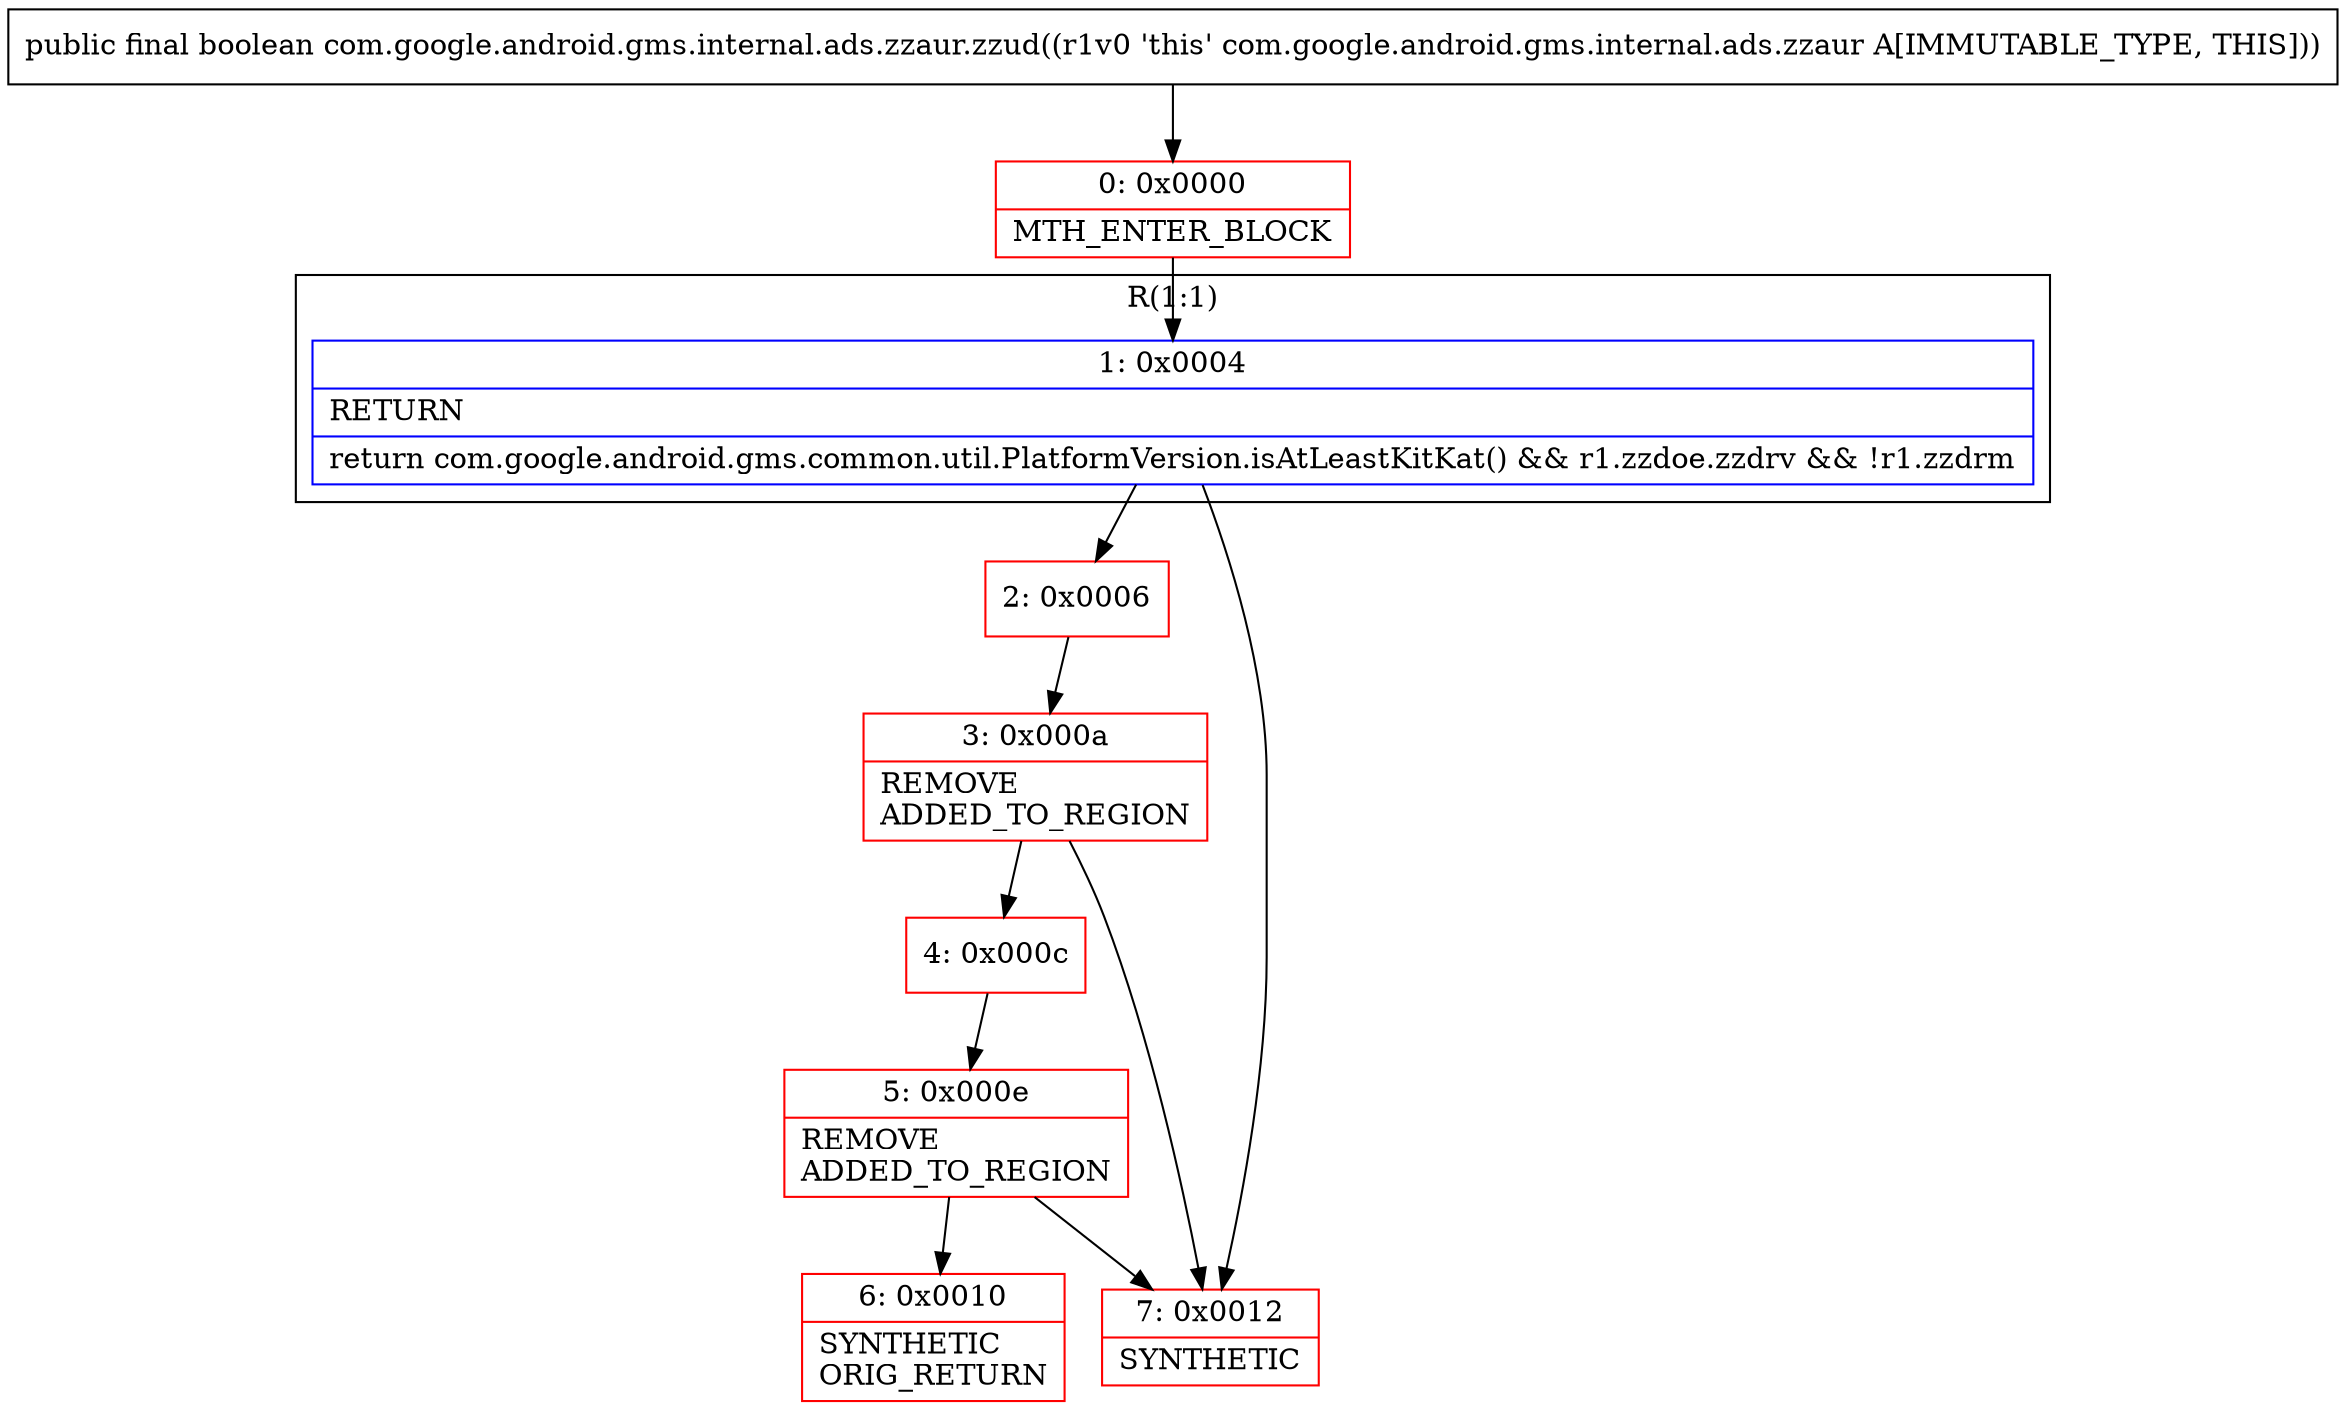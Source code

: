 digraph "CFG forcom.google.android.gms.internal.ads.zzaur.zzud()Z" {
subgraph cluster_Region_399317045 {
label = "R(1:1)";
node [shape=record,color=blue];
Node_1 [shape=record,label="{1\:\ 0x0004|RETURN\l|return com.google.android.gms.common.util.PlatformVersion.isAtLeastKitKat() && r1.zzdoe.zzdrv && !r1.zzdrm\l}"];
}
Node_0 [shape=record,color=red,label="{0\:\ 0x0000|MTH_ENTER_BLOCK\l}"];
Node_2 [shape=record,color=red,label="{2\:\ 0x0006}"];
Node_3 [shape=record,color=red,label="{3\:\ 0x000a|REMOVE\lADDED_TO_REGION\l}"];
Node_4 [shape=record,color=red,label="{4\:\ 0x000c}"];
Node_5 [shape=record,color=red,label="{5\:\ 0x000e|REMOVE\lADDED_TO_REGION\l}"];
Node_6 [shape=record,color=red,label="{6\:\ 0x0010|SYNTHETIC\lORIG_RETURN\l}"];
Node_7 [shape=record,color=red,label="{7\:\ 0x0012|SYNTHETIC\l}"];
MethodNode[shape=record,label="{public final boolean com.google.android.gms.internal.ads.zzaur.zzud((r1v0 'this' com.google.android.gms.internal.ads.zzaur A[IMMUTABLE_TYPE, THIS])) }"];
MethodNode -> Node_0;
Node_1 -> Node_2;
Node_1 -> Node_7;
Node_0 -> Node_1;
Node_2 -> Node_3;
Node_3 -> Node_4;
Node_3 -> Node_7;
Node_4 -> Node_5;
Node_5 -> Node_6;
Node_5 -> Node_7;
}

